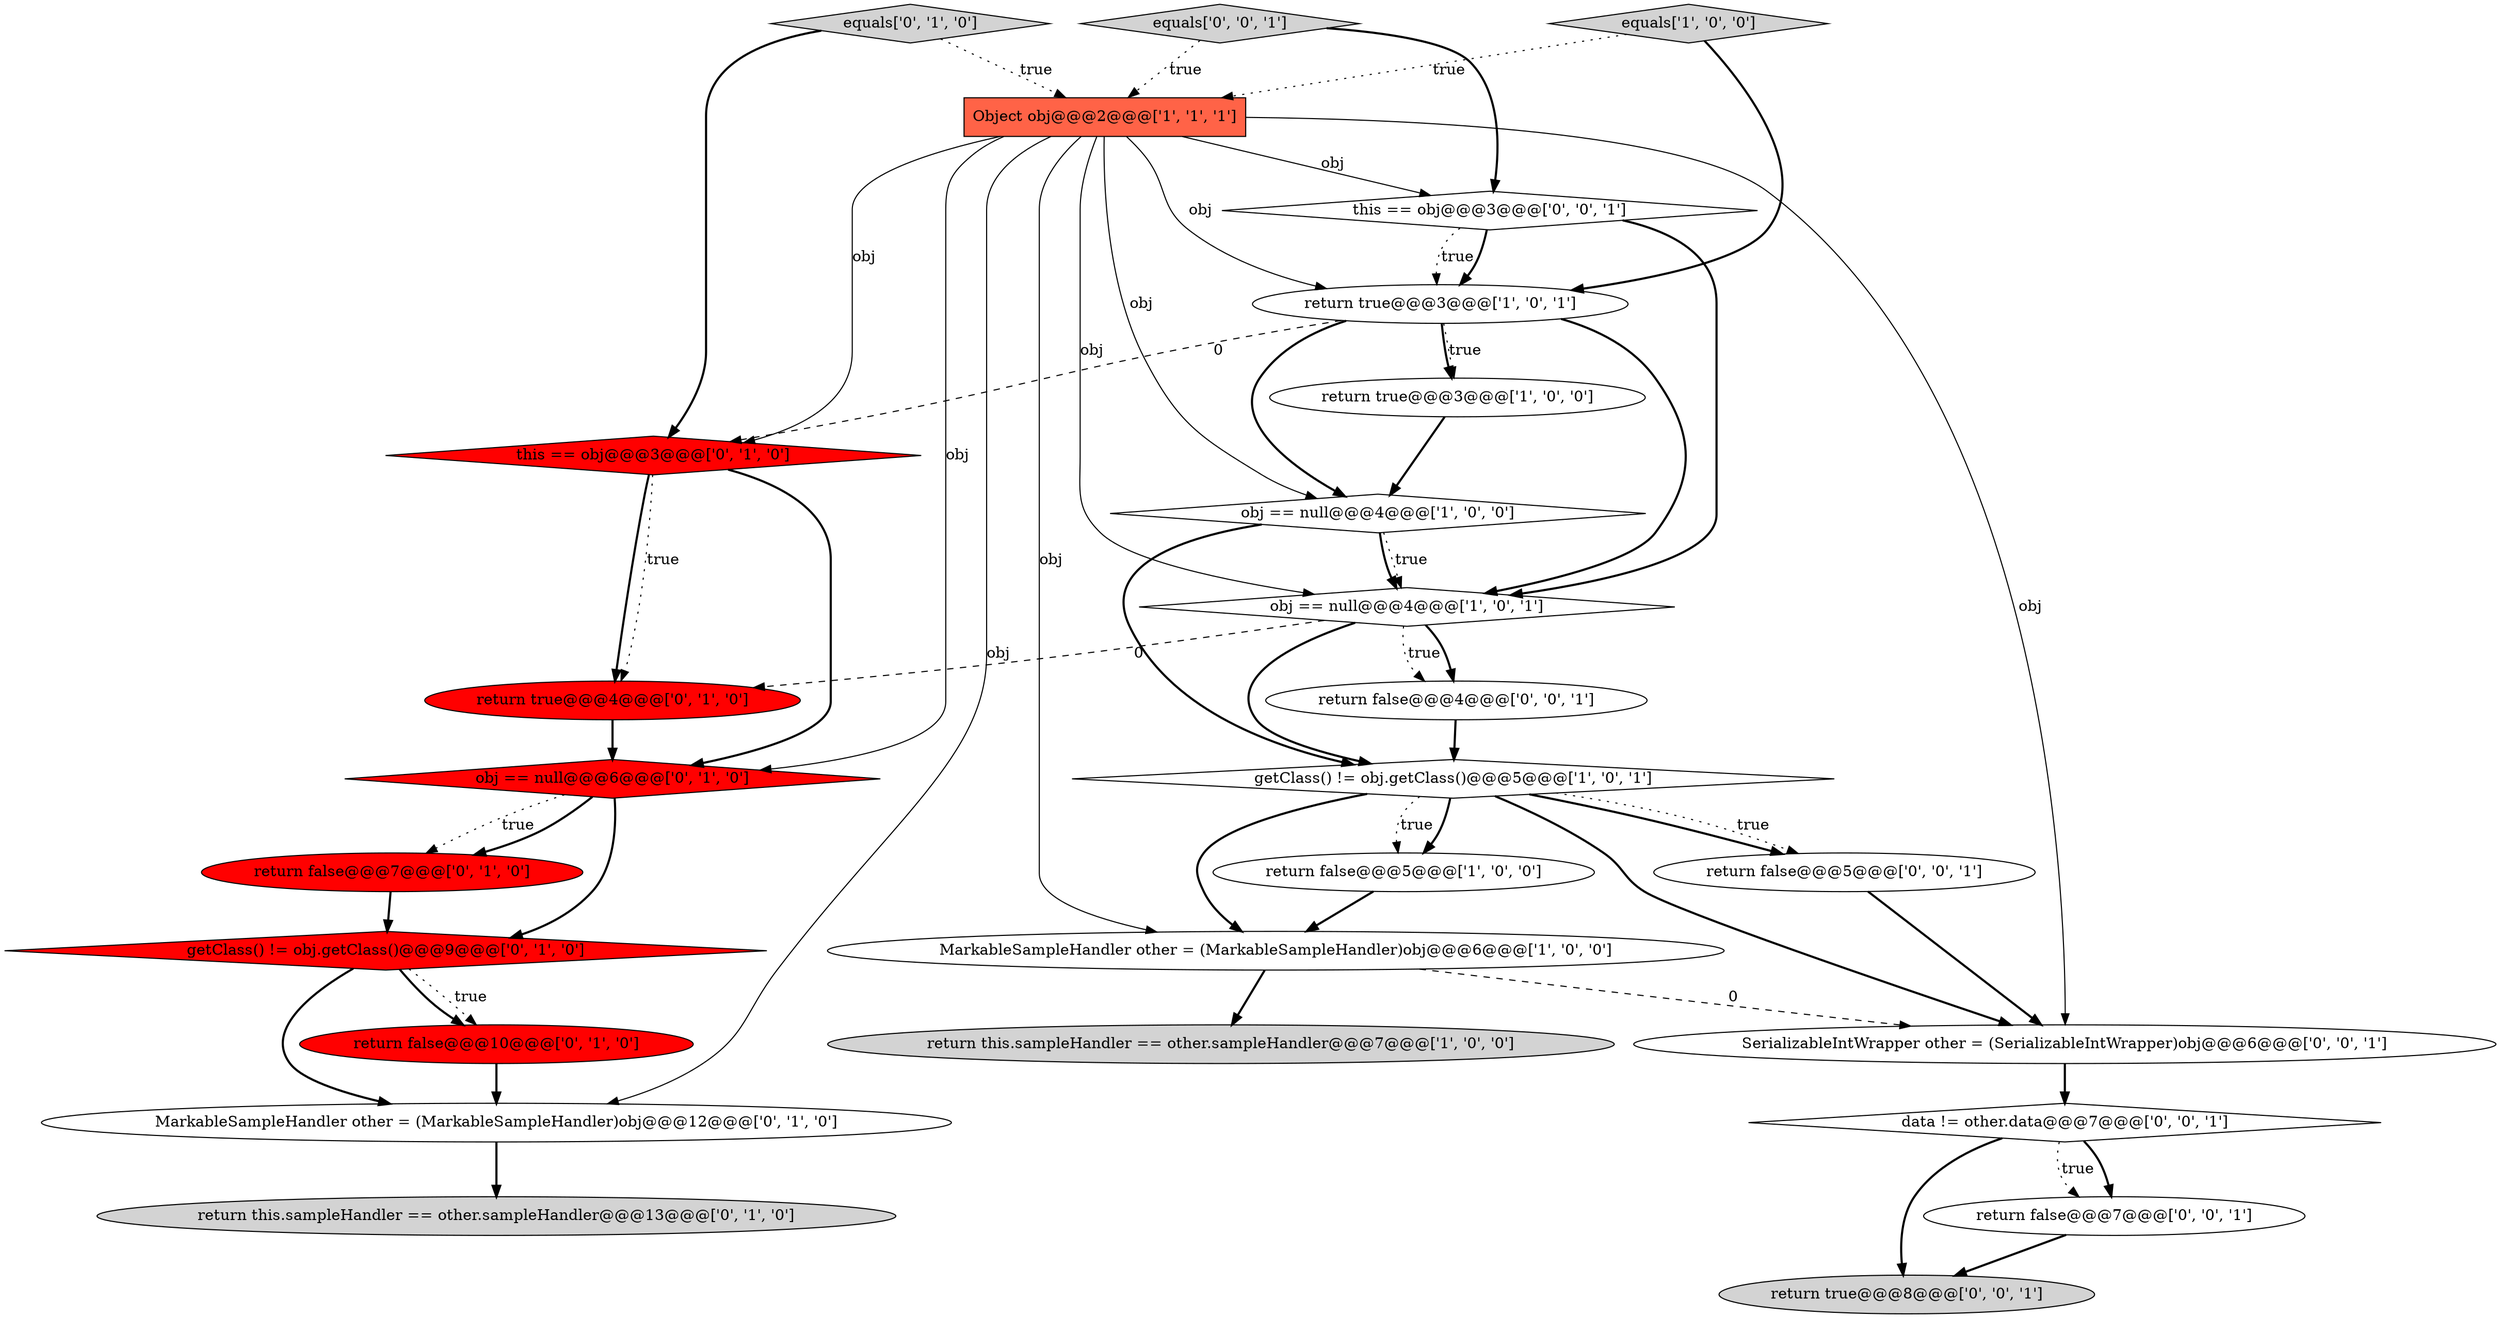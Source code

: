digraph {
2 [style = filled, label = "obj == null@@@4@@@['1', '0', '0']", fillcolor = white, shape = diamond image = "AAA0AAABBB1BBB"];
10 [style = filled, label = "return false@@@10@@@['0', '1', '0']", fillcolor = red, shape = ellipse image = "AAA1AAABBB2BBB"];
11 [style = filled, label = "return this.sampleHandler == other.sampleHandler@@@13@@@['0', '1', '0']", fillcolor = lightgray, shape = ellipse image = "AAA0AAABBB2BBB"];
25 [style = filled, label = "data != other.data@@@7@@@['0', '0', '1']", fillcolor = white, shape = diamond image = "AAA0AAABBB3BBB"];
9 [style = filled, label = "MarkableSampleHandler other = (MarkableSampleHandler)obj@@@6@@@['1', '0', '0']", fillcolor = white, shape = ellipse image = "AAA0AAABBB1BBB"];
4 [style = filled, label = "return this.sampleHandler == other.sampleHandler@@@7@@@['1', '0', '0']", fillcolor = lightgray, shape = ellipse image = "AAA0AAABBB1BBB"];
7 [style = filled, label = "return true@@@3@@@['1', '0', '0']", fillcolor = white, shape = ellipse image = "AAA0AAABBB1BBB"];
6 [style = filled, label = "Object obj@@@2@@@['1', '1', '1']", fillcolor = tomato, shape = box image = "AAA0AAABBB1BBB"];
14 [style = filled, label = "MarkableSampleHandler other = (MarkableSampleHandler)obj@@@12@@@['0', '1', '0']", fillcolor = white, shape = ellipse image = "AAA0AAABBB2BBB"];
15 [style = filled, label = "getClass() != obj.getClass()@@@9@@@['0', '1', '0']", fillcolor = red, shape = diamond image = "AAA1AAABBB2BBB"];
18 [style = filled, label = "return false@@@7@@@['0', '1', '0']", fillcolor = red, shape = ellipse image = "AAA1AAABBB2BBB"];
5 [style = filled, label = "obj == null@@@4@@@['1', '0', '1']", fillcolor = white, shape = diamond image = "AAA0AAABBB1BBB"];
3 [style = filled, label = "getClass() != obj.getClass()@@@5@@@['1', '0', '1']", fillcolor = white, shape = diamond image = "AAA0AAABBB1BBB"];
1 [style = filled, label = "return false@@@5@@@['1', '0', '0']", fillcolor = white, shape = ellipse image = "AAA0AAABBB1BBB"];
23 [style = filled, label = "SerializableIntWrapper other = (SerializableIntWrapper)obj@@@6@@@['0', '0', '1']", fillcolor = white, shape = ellipse image = "AAA0AAABBB3BBB"];
24 [style = filled, label = "return true@@@8@@@['0', '0', '1']", fillcolor = lightgray, shape = ellipse image = "AAA0AAABBB3BBB"];
16 [style = filled, label = "return true@@@4@@@['0', '1', '0']", fillcolor = red, shape = ellipse image = "AAA1AAABBB2BBB"];
20 [style = filled, label = "return false@@@5@@@['0', '0', '1']", fillcolor = white, shape = ellipse image = "AAA0AAABBB3BBB"];
17 [style = filled, label = "obj == null@@@6@@@['0', '1', '0']", fillcolor = red, shape = diamond image = "AAA1AAABBB2BBB"];
19 [style = filled, label = "return false@@@4@@@['0', '0', '1']", fillcolor = white, shape = ellipse image = "AAA0AAABBB3BBB"];
21 [style = filled, label = "this == obj@@@3@@@['0', '0', '1']", fillcolor = white, shape = diamond image = "AAA0AAABBB3BBB"];
0 [style = filled, label = "equals['1', '0', '0']", fillcolor = lightgray, shape = diamond image = "AAA0AAABBB1BBB"];
26 [style = filled, label = "equals['0', '0', '1']", fillcolor = lightgray, shape = diamond image = "AAA0AAABBB3BBB"];
12 [style = filled, label = "equals['0', '1', '0']", fillcolor = lightgray, shape = diamond image = "AAA0AAABBB2BBB"];
22 [style = filled, label = "return false@@@7@@@['0', '0', '1']", fillcolor = white, shape = ellipse image = "AAA0AAABBB3BBB"];
13 [style = filled, label = "this == obj@@@3@@@['0', '1', '0']", fillcolor = red, shape = diamond image = "AAA1AAABBB2BBB"];
8 [style = filled, label = "return true@@@3@@@['1', '0', '1']", fillcolor = white, shape = ellipse image = "AAA0AAABBB1BBB"];
6->23 [style = solid, label="obj"];
5->3 [style = bold, label=""];
13->16 [style = dotted, label="true"];
23->25 [style = bold, label=""];
15->10 [style = bold, label=""];
2->5 [style = bold, label=""];
6->2 [style = solid, label="obj"];
3->1 [style = bold, label=""];
17->18 [style = dotted, label="true"];
15->14 [style = bold, label=""];
10->14 [style = bold, label=""];
25->22 [style = bold, label=""];
6->13 [style = solid, label="obj"];
5->19 [style = dotted, label="true"];
21->8 [style = dotted, label="true"];
2->3 [style = bold, label=""];
9->4 [style = bold, label=""];
18->15 [style = bold, label=""];
21->8 [style = bold, label=""];
8->7 [style = dotted, label="true"];
6->8 [style = solid, label="obj"];
15->10 [style = dotted, label="true"];
16->17 [style = bold, label=""];
6->21 [style = solid, label="obj"];
0->6 [style = dotted, label="true"];
6->14 [style = solid, label="obj"];
13->16 [style = bold, label=""];
9->23 [style = dashed, label="0"];
1->9 [style = bold, label=""];
8->7 [style = bold, label=""];
8->13 [style = dashed, label="0"];
26->21 [style = bold, label=""];
6->17 [style = solid, label="obj"];
3->9 [style = bold, label=""];
5->19 [style = bold, label=""];
12->13 [style = bold, label=""];
21->5 [style = bold, label=""];
13->17 [style = bold, label=""];
3->23 [style = bold, label=""];
25->24 [style = bold, label=""];
3->20 [style = bold, label=""];
5->16 [style = dashed, label="0"];
20->23 [style = bold, label=""];
8->5 [style = bold, label=""];
8->2 [style = bold, label=""];
12->6 [style = dotted, label="true"];
7->2 [style = bold, label=""];
0->8 [style = bold, label=""];
17->15 [style = bold, label=""];
25->22 [style = dotted, label="true"];
6->5 [style = solid, label="obj"];
26->6 [style = dotted, label="true"];
22->24 [style = bold, label=""];
2->5 [style = dotted, label="true"];
6->9 [style = solid, label="obj"];
14->11 [style = bold, label=""];
3->1 [style = dotted, label="true"];
19->3 [style = bold, label=""];
17->18 [style = bold, label=""];
3->20 [style = dotted, label="true"];
}
